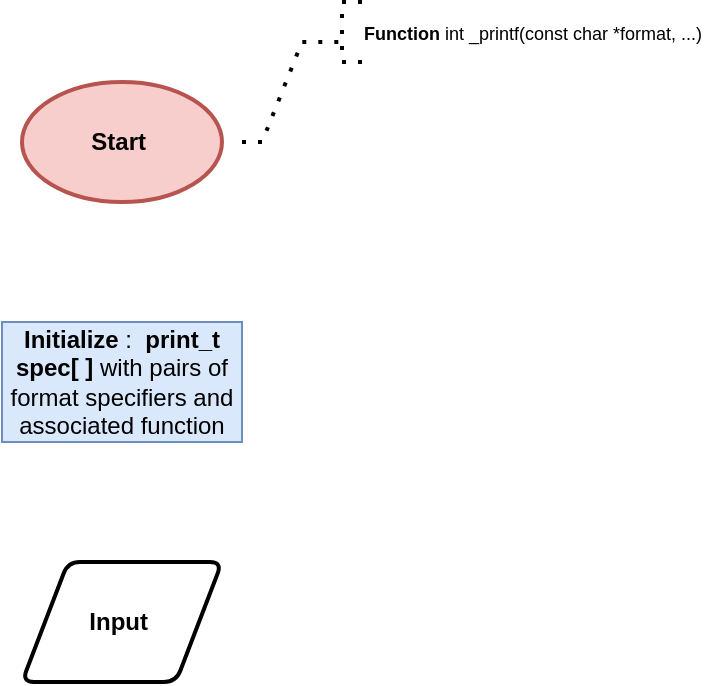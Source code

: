 <mxfile version="21.1.1" type="github">
  <diagram name="Page-1" id="-1m2vdFpon-dfCzXbzR7">
    <mxGraphModel dx="855" dy="1745" grid="1" gridSize="10" guides="1" tooltips="1" connect="1" arrows="1" fold="1" page="1" pageScale="1" pageWidth="827" pageHeight="1169" math="0" shadow="0">
      <root>
        <mxCell id="0" />
        <mxCell id="1" parent="0" />
        <mxCell id="pV1WfuwIaBETCZBWaG9R-2" value="&lt;b&gt;Start&lt;/b&gt;&amp;nbsp;" style="strokeWidth=2;html=1;shape=mxgraph.flowchart.start_1;whiteSpace=wrap;fillColor=#f8cecc;strokeColor=#b85450;" vertex="1" parent="1">
          <mxGeometry x="370" y="10" width="100" height="60" as="geometry" />
        </mxCell>
        <mxCell id="pV1WfuwIaBETCZBWaG9R-3" value="&lt;b&gt;Input&amp;nbsp;&lt;/b&gt;" style="shape=parallelogram;html=1;strokeWidth=2;perimeter=parallelogramPerimeter;whiteSpace=wrap;rounded=1;arcSize=12;size=0.23;" vertex="1" parent="1">
          <mxGeometry x="370" y="250" width="100" height="60" as="geometry" />
        </mxCell>
        <mxCell id="pV1WfuwIaBETCZBWaG9R-4" value="" style="endArrow=none;dashed=1;html=1;dashPattern=1 3;strokeWidth=2;rounded=0;" edge="1" parent="1">
          <mxGeometry width="50" height="50" relative="1" as="geometry">
            <mxPoint x="480" y="40" as="sourcePoint" />
            <mxPoint x="530" y="-10" as="targetPoint" />
            <Array as="points">
              <mxPoint x="490" y="40" />
              <mxPoint x="510" y="-10" />
            </Array>
          </mxGeometry>
        </mxCell>
        <mxCell id="pV1WfuwIaBETCZBWaG9R-5" value="" style="endArrow=none;dashed=1;html=1;dashPattern=1 3;strokeWidth=2;rounded=0;" edge="1" parent="1">
          <mxGeometry width="50" height="50" relative="1" as="geometry">
            <mxPoint x="540" as="sourcePoint" />
            <mxPoint x="540" y="-30" as="targetPoint" />
            <Array as="points">
              <mxPoint x="530" />
              <mxPoint x="530" y="-20" />
              <mxPoint x="530" y="-30" />
            </Array>
          </mxGeometry>
        </mxCell>
        <mxCell id="pV1WfuwIaBETCZBWaG9R-6" value="&lt;font style=&quot;font-size: 9px;&quot;&gt;&lt;b&gt;Function&lt;/b&gt;&amp;nbsp;int _printf(const char *format, ...)&lt;/font&gt;" style="text;html=1;align=center;verticalAlign=middle;resizable=0;points=[];autosize=1;strokeColor=none;fillColor=none;" vertex="1" parent="1">
          <mxGeometry x="530" y="-30" width="190" height="30" as="geometry" />
        </mxCell>
        <mxCell id="pV1WfuwIaBETCZBWaG9R-7" value="&lt;b&gt;Initialize&lt;/b&gt; : &amp;nbsp;&lt;b&gt;print_t spec[ ]&lt;/b&gt; with pairs of format specifiers and associated function" style="rounded=0;whiteSpace=wrap;html=1;fillColor=#dae8fc;strokeColor=#6c8ebf;" vertex="1" parent="1">
          <mxGeometry x="360" y="130" width="120" height="60" as="geometry" />
        </mxCell>
      </root>
    </mxGraphModel>
  </diagram>
</mxfile>
